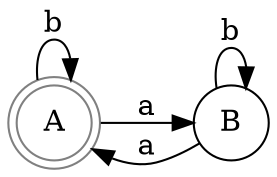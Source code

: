digraph G{
  rankdir=LR;
  A [shape = doublecircle, color = "#808080"];
  node [shape = circle];
  A -> A [label = "b"];
  A -> B [label = "a"];
  B -> A [label = "a"];
  B -> B [label = "b"];
}
